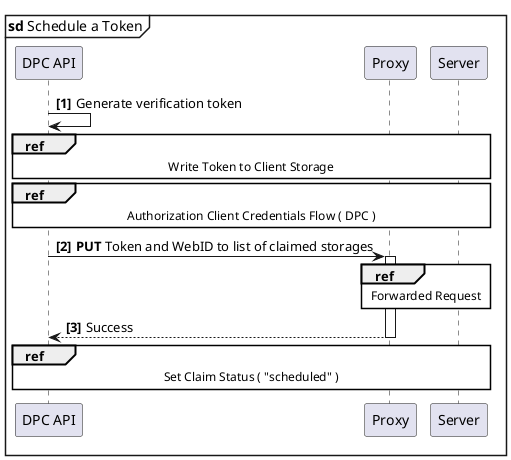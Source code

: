 @startuml
'https://plantuml.com/sequence-diagram

skinparam sequenceReferenceBackgroundColor white

mainframe **sd** Schedule a Token
autonumber 1 1 "<b>[0]"

participant "DPC API" as DPC_API
participant "Proxy" as Proxy
participant "Server" as Server

DPC_API     ->  DPC_API                 : Generate verification token
ref over DPC_API,Proxy,Server        : Write Token to Client Storage
ref over DPC_API,Proxy,Server           : Authorization Client Credentials Flow ( DPC )
DPC_API     ->  Proxy               ++  : **PUT** Token and WebID to list of claimed storages
ref over Proxy, Server                  : Forwarded Request
DPC_API     <-- Proxy               --  : Success
ref over DPC_API,Proxy, Server : Set Claim Status ( "scheduled" )
@enduml